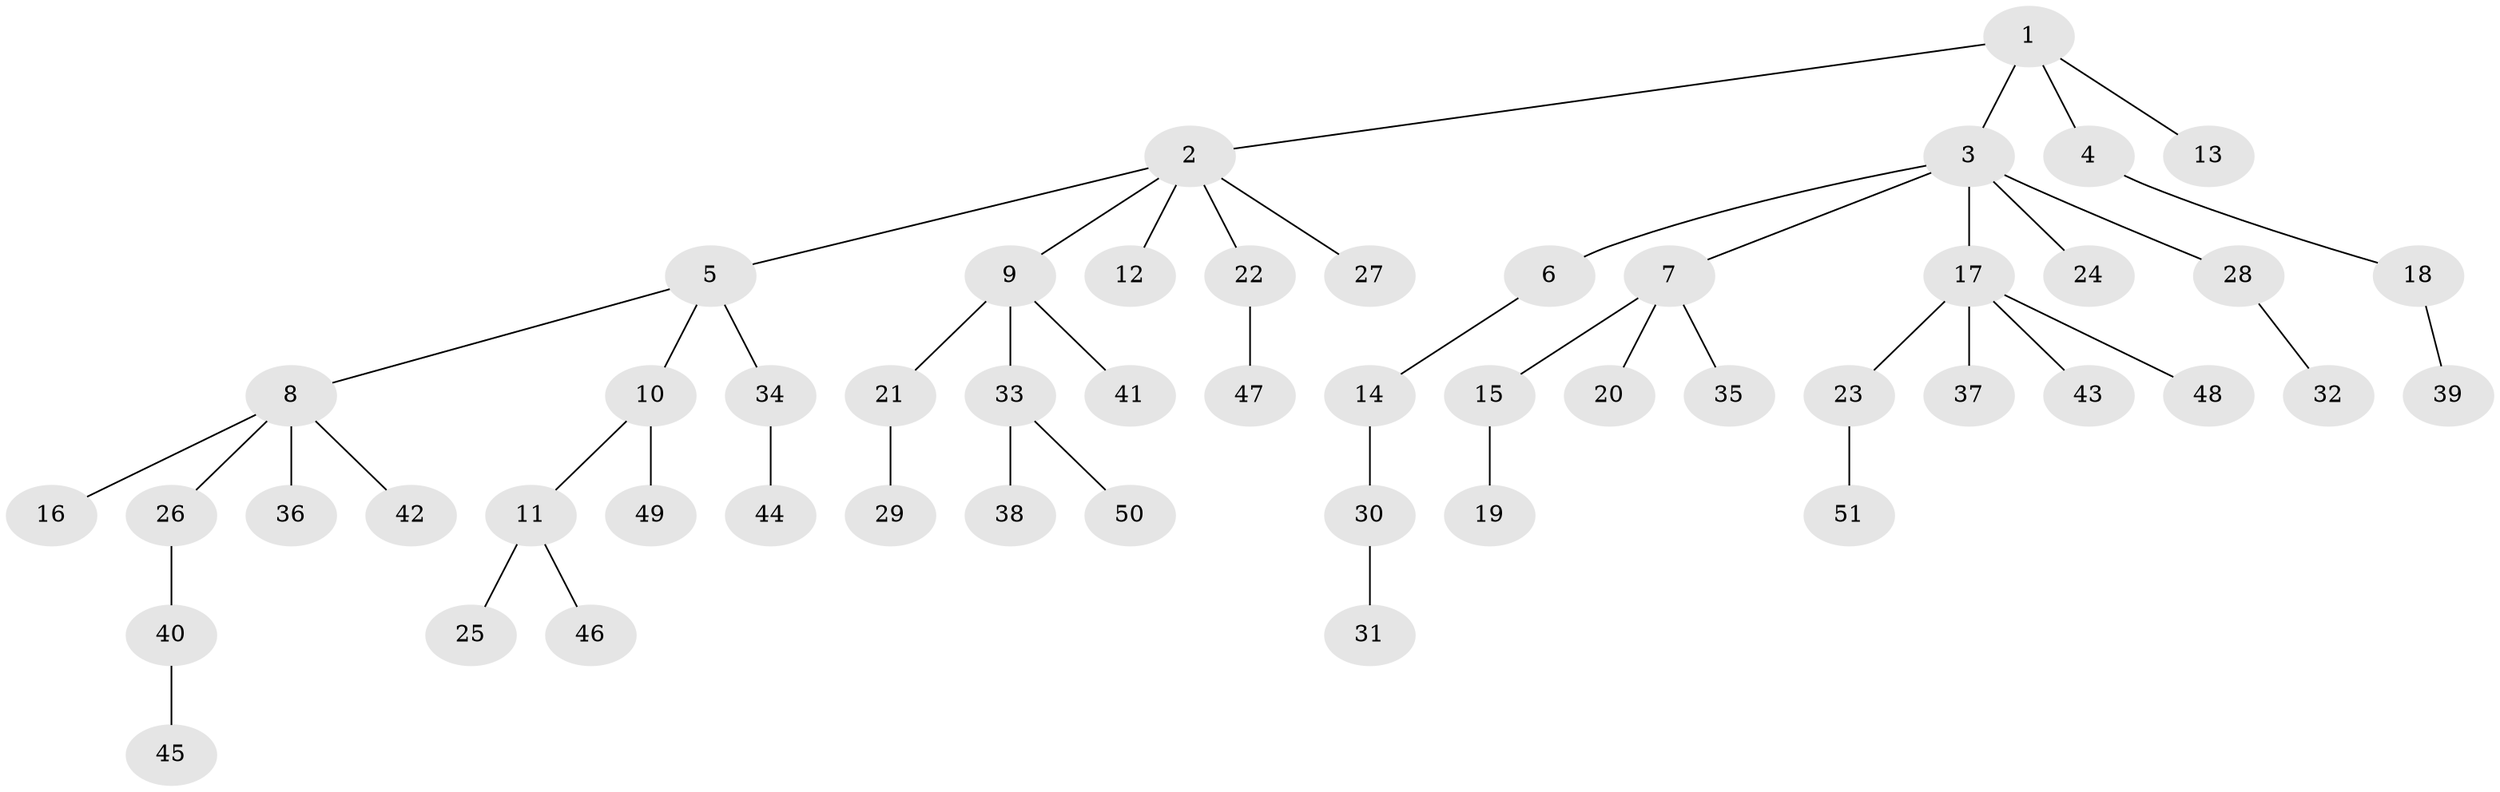 // Generated by graph-tools (version 1.1) at 2025/15/03/09/25 04:15:21]
// undirected, 51 vertices, 50 edges
graph export_dot {
graph [start="1"]
  node [color=gray90,style=filled];
  1;
  2;
  3;
  4;
  5;
  6;
  7;
  8;
  9;
  10;
  11;
  12;
  13;
  14;
  15;
  16;
  17;
  18;
  19;
  20;
  21;
  22;
  23;
  24;
  25;
  26;
  27;
  28;
  29;
  30;
  31;
  32;
  33;
  34;
  35;
  36;
  37;
  38;
  39;
  40;
  41;
  42;
  43;
  44;
  45;
  46;
  47;
  48;
  49;
  50;
  51;
  1 -- 2;
  1 -- 3;
  1 -- 4;
  1 -- 13;
  2 -- 5;
  2 -- 9;
  2 -- 12;
  2 -- 22;
  2 -- 27;
  3 -- 6;
  3 -- 7;
  3 -- 17;
  3 -- 24;
  3 -- 28;
  4 -- 18;
  5 -- 8;
  5 -- 10;
  5 -- 34;
  6 -- 14;
  7 -- 15;
  7 -- 20;
  7 -- 35;
  8 -- 16;
  8 -- 26;
  8 -- 36;
  8 -- 42;
  9 -- 21;
  9 -- 33;
  9 -- 41;
  10 -- 11;
  10 -- 49;
  11 -- 25;
  11 -- 46;
  14 -- 30;
  15 -- 19;
  17 -- 23;
  17 -- 37;
  17 -- 43;
  17 -- 48;
  18 -- 39;
  21 -- 29;
  22 -- 47;
  23 -- 51;
  26 -- 40;
  28 -- 32;
  30 -- 31;
  33 -- 38;
  33 -- 50;
  34 -- 44;
  40 -- 45;
}
